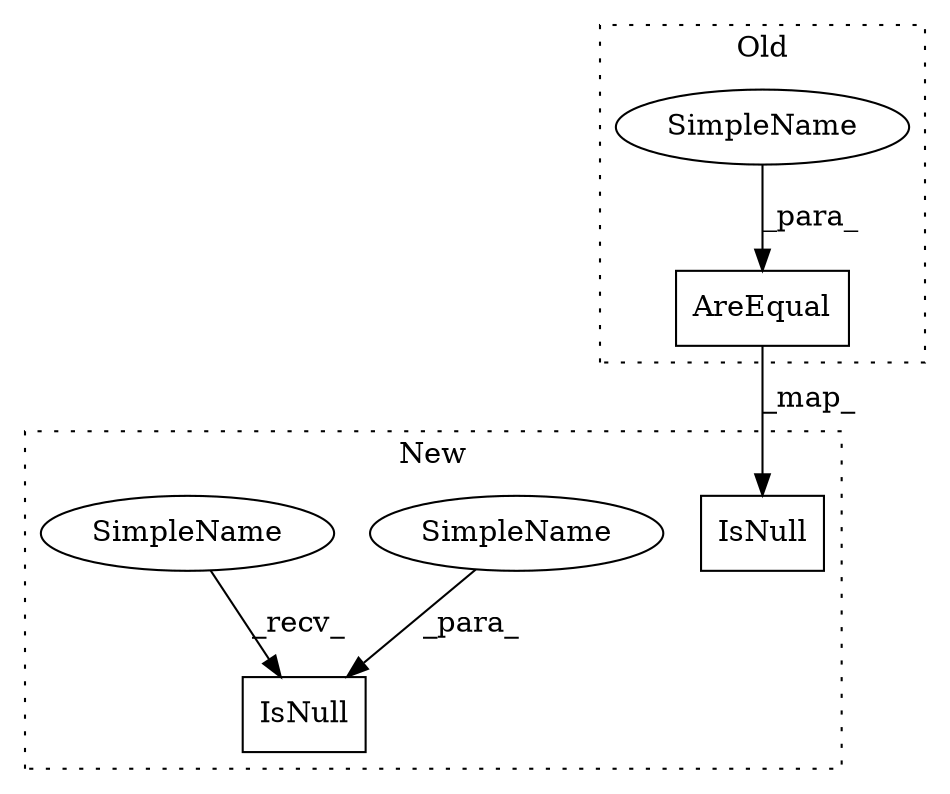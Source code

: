 digraph G {
subgraph cluster0 {
1 [label="AreEqual" a="32" s="1779,1811" l="9,1" shape="box"];
4 [label="SimpleName" a="42" s="1788" l="6" shape="ellipse"];
label = "Old";
style="dotted";
}
subgraph cluster1 {
2 [label="IsNull" a="32" s="1692,1714" l="7,1" shape="box"];
3 [label="IsNull" a="32" s="1825,1847" l="7,1" shape="box"];
5 [label="SimpleName" a="42" s="1832" l="15" shape="ellipse"];
6 [label="SimpleName" a="42" s="1818" l="6" shape="ellipse"];
label = "New";
style="dotted";
}
1 -> 2 [label="_map_"];
4 -> 1 [label="_para_"];
5 -> 3 [label="_para_"];
6 -> 3 [label="_recv_"];
}